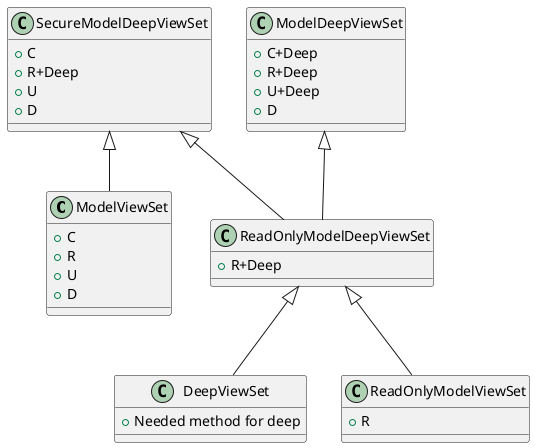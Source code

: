 @startuml diagram_name

class ModelViewSet {
    + C
    + R
    + U
    + D
}
class DeepViewSet {
    + Needed method for deep
}
class ReadOnlyModelViewSet {
    + R
}
class ReadOnlyModelDeepViewSet {
    + R+Deep
}
class ModelDeepViewSet {
    + C+Deep
    + R+Deep
    + U+Deep
    + D
}
class SecureModelDeepViewSet {
    + C
    + R+Deep
    + U
    + D
}

SecureModelDeepViewSet <|-- ModelViewSet
SecureModelDeepViewSet <|-- ReadOnlyModelDeepViewSet

ModelDeepViewSet <|-- ReadOnlyModelDeepViewSet

ReadOnlyModelDeepViewSet <|-- ReadOnlyModelViewSet
ReadOnlyModelDeepViewSet <|-- DeepViewSet
@enduml

